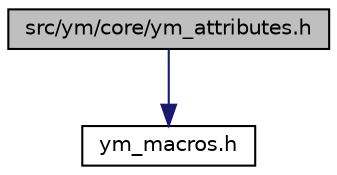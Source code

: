 digraph "src/ym/core/ym_attributes.h"
{
  edge [fontname="Helvetica",fontsize="10",labelfontname="Helvetica",labelfontsize="10"];
  node [fontname="Helvetica",fontsize="10",shape=record];
  Node1 [label="src/ym/core/ym_attributes.h",height=0.2,width=0.4,color="black", fillcolor="grey75", style="filled", fontcolor="black"];
  Node1 -> Node2 [color="midnightblue",fontsize="10",style="solid",fontname="Helvetica"];
  Node2 [label="ym_macros.h",height=0.2,width=0.4,color="black", fillcolor="white", style="filled",URL="$ym__macros_8h.html"];
}
